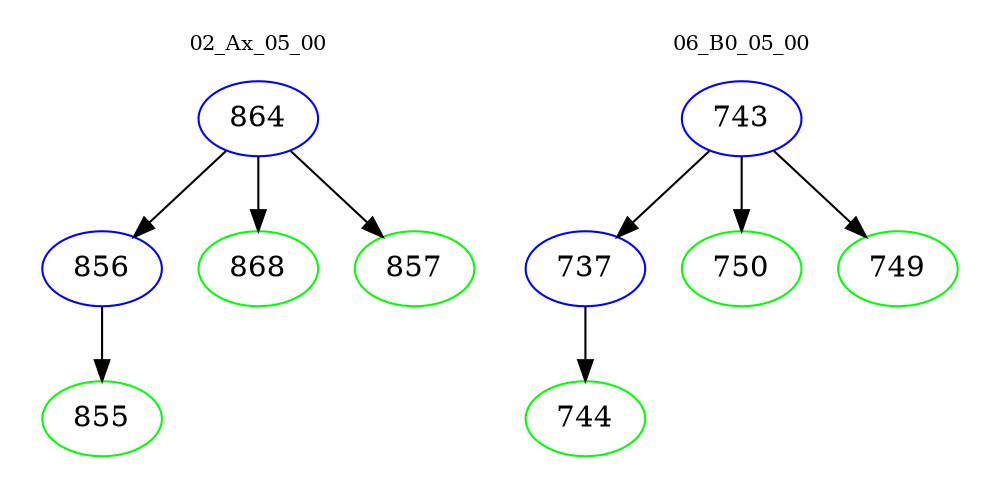 digraph{
subgraph cluster_0 {
color = white
label = "02_Ax_05_00";
fontsize=10;
T0_864 [label="864", color="blue"]
T0_864 -> T0_856 [color="black"]
T0_856 [label="856", color="blue"]
T0_856 -> T0_855 [color="black"]
T0_855 [label="855", color="green"]
T0_864 -> T0_868 [color="black"]
T0_868 [label="868", color="green"]
T0_864 -> T0_857 [color="black"]
T0_857 [label="857", color="green"]
}
subgraph cluster_1 {
color = white
label = "06_B0_05_00";
fontsize=10;
T1_743 [label="743", color="blue"]
T1_743 -> T1_737 [color="black"]
T1_737 [label="737", color="blue"]
T1_737 -> T1_744 [color="black"]
T1_744 [label="744", color="green"]
T1_743 -> T1_750 [color="black"]
T1_750 [label="750", color="green"]
T1_743 -> T1_749 [color="black"]
T1_749 [label="749", color="green"]
}
}
